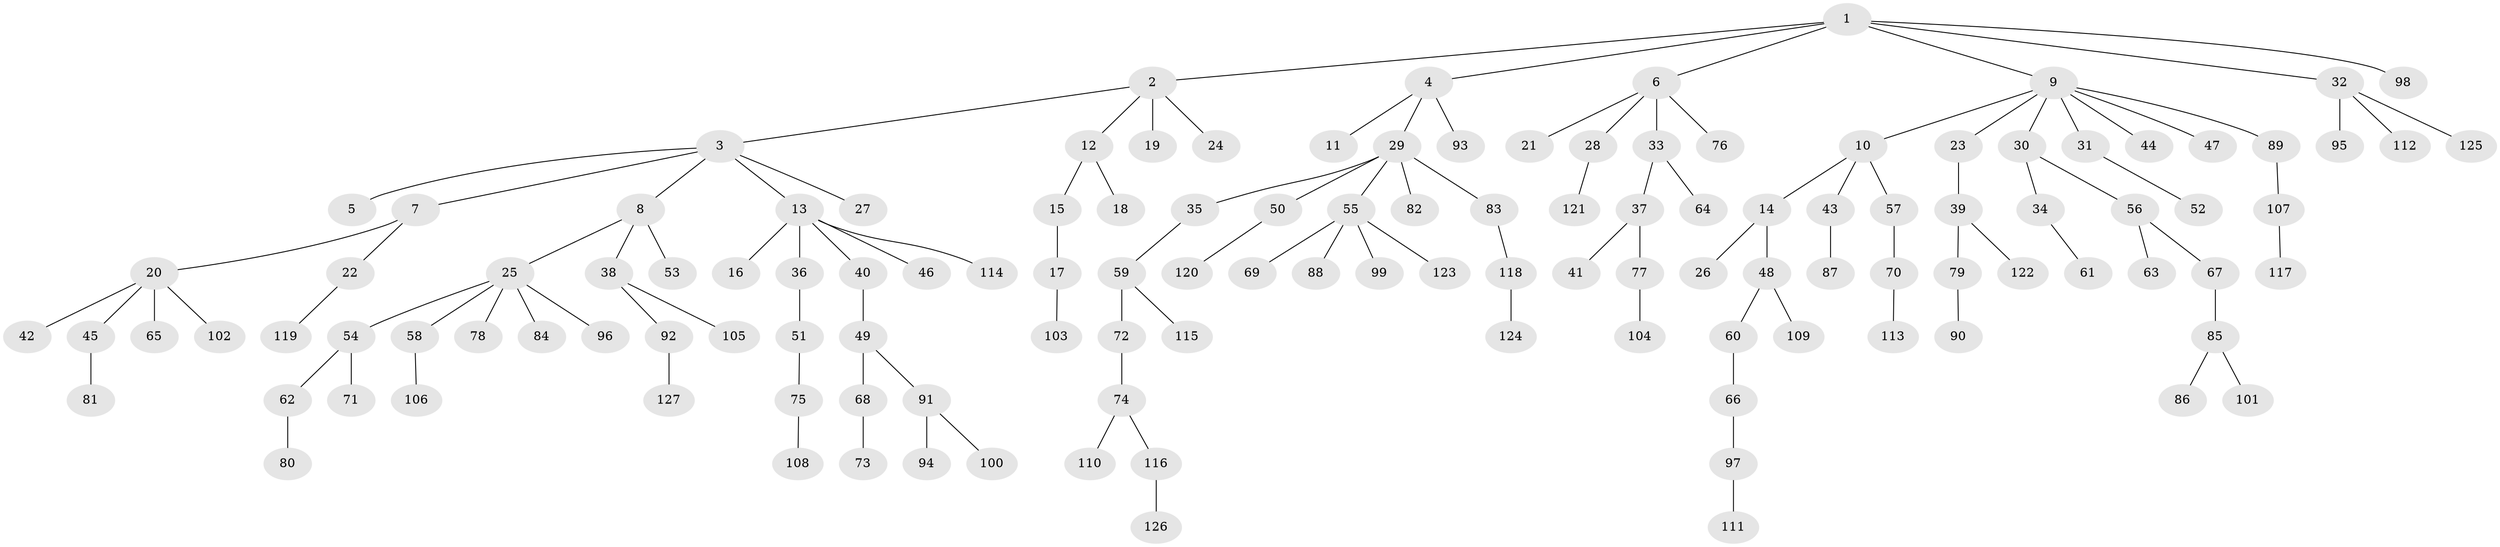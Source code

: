 // coarse degree distribution, {9: 0.010638297872340425, 5: 0.010638297872340425, 4: 0.0425531914893617, 1: 0.5851063829787234, 6: 0.031914893617021274, 3: 0.11702127659574468, 8: 0.02127659574468085, 2: 0.18085106382978725}
// Generated by graph-tools (version 1.1) at 2025/52/02/27/25 19:52:11]
// undirected, 127 vertices, 126 edges
graph export_dot {
graph [start="1"]
  node [color=gray90,style=filled];
  1;
  2;
  3;
  4;
  5;
  6;
  7;
  8;
  9;
  10;
  11;
  12;
  13;
  14;
  15;
  16;
  17;
  18;
  19;
  20;
  21;
  22;
  23;
  24;
  25;
  26;
  27;
  28;
  29;
  30;
  31;
  32;
  33;
  34;
  35;
  36;
  37;
  38;
  39;
  40;
  41;
  42;
  43;
  44;
  45;
  46;
  47;
  48;
  49;
  50;
  51;
  52;
  53;
  54;
  55;
  56;
  57;
  58;
  59;
  60;
  61;
  62;
  63;
  64;
  65;
  66;
  67;
  68;
  69;
  70;
  71;
  72;
  73;
  74;
  75;
  76;
  77;
  78;
  79;
  80;
  81;
  82;
  83;
  84;
  85;
  86;
  87;
  88;
  89;
  90;
  91;
  92;
  93;
  94;
  95;
  96;
  97;
  98;
  99;
  100;
  101;
  102;
  103;
  104;
  105;
  106;
  107;
  108;
  109;
  110;
  111;
  112;
  113;
  114;
  115;
  116;
  117;
  118;
  119;
  120;
  121;
  122;
  123;
  124;
  125;
  126;
  127;
  1 -- 2;
  1 -- 4;
  1 -- 6;
  1 -- 9;
  1 -- 32;
  1 -- 98;
  2 -- 3;
  2 -- 12;
  2 -- 19;
  2 -- 24;
  3 -- 5;
  3 -- 7;
  3 -- 8;
  3 -- 13;
  3 -- 27;
  4 -- 11;
  4 -- 29;
  4 -- 93;
  6 -- 21;
  6 -- 28;
  6 -- 33;
  6 -- 76;
  7 -- 20;
  7 -- 22;
  8 -- 25;
  8 -- 38;
  8 -- 53;
  9 -- 10;
  9 -- 23;
  9 -- 30;
  9 -- 31;
  9 -- 44;
  9 -- 47;
  9 -- 89;
  10 -- 14;
  10 -- 43;
  10 -- 57;
  12 -- 15;
  12 -- 18;
  13 -- 16;
  13 -- 36;
  13 -- 40;
  13 -- 46;
  13 -- 114;
  14 -- 26;
  14 -- 48;
  15 -- 17;
  17 -- 103;
  20 -- 42;
  20 -- 45;
  20 -- 65;
  20 -- 102;
  22 -- 119;
  23 -- 39;
  25 -- 54;
  25 -- 58;
  25 -- 78;
  25 -- 84;
  25 -- 96;
  28 -- 121;
  29 -- 35;
  29 -- 50;
  29 -- 55;
  29 -- 82;
  29 -- 83;
  30 -- 34;
  30 -- 56;
  31 -- 52;
  32 -- 95;
  32 -- 112;
  32 -- 125;
  33 -- 37;
  33 -- 64;
  34 -- 61;
  35 -- 59;
  36 -- 51;
  37 -- 41;
  37 -- 77;
  38 -- 92;
  38 -- 105;
  39 -- 79;
  39 -- 122;
  40 -- 49;
  43 -- 87;
  45 -- 81;
  48 -- 60;
  48 -- 109;
  49 -- 68;
  49 -- 91;
  50 -- 120;
  51 -- 75;
  54 -- 62;
  54 -- 71;
  55 -- 69;
  55 -- 88;
  55 -- 99;
  55 -- 123;
  56 -- 63;
  56 -- 67;
  57 -- 70;
  58 -- 106;
  59 -- 72;
  59 -- 115;
  60 -- 66;
  62 -- 80;
  66 -- 97;
  67 -- 85;
  68 -- 73;
  70 -- 113;
  72 -- 74;
  74 -- 110;
  74 -- 116;
  75 -- 108;
  77 -- 104;
  79 -- 90;
  83 -- 118;
  85 -- 86;
  85 -- 101;
  89 -- 107;
  91 -- 94;
  91 -- 100;
  92 -- 127;
  97 -- 111;
  107 -- 117;
  116 -- 126;
  118 -- 124;
}
